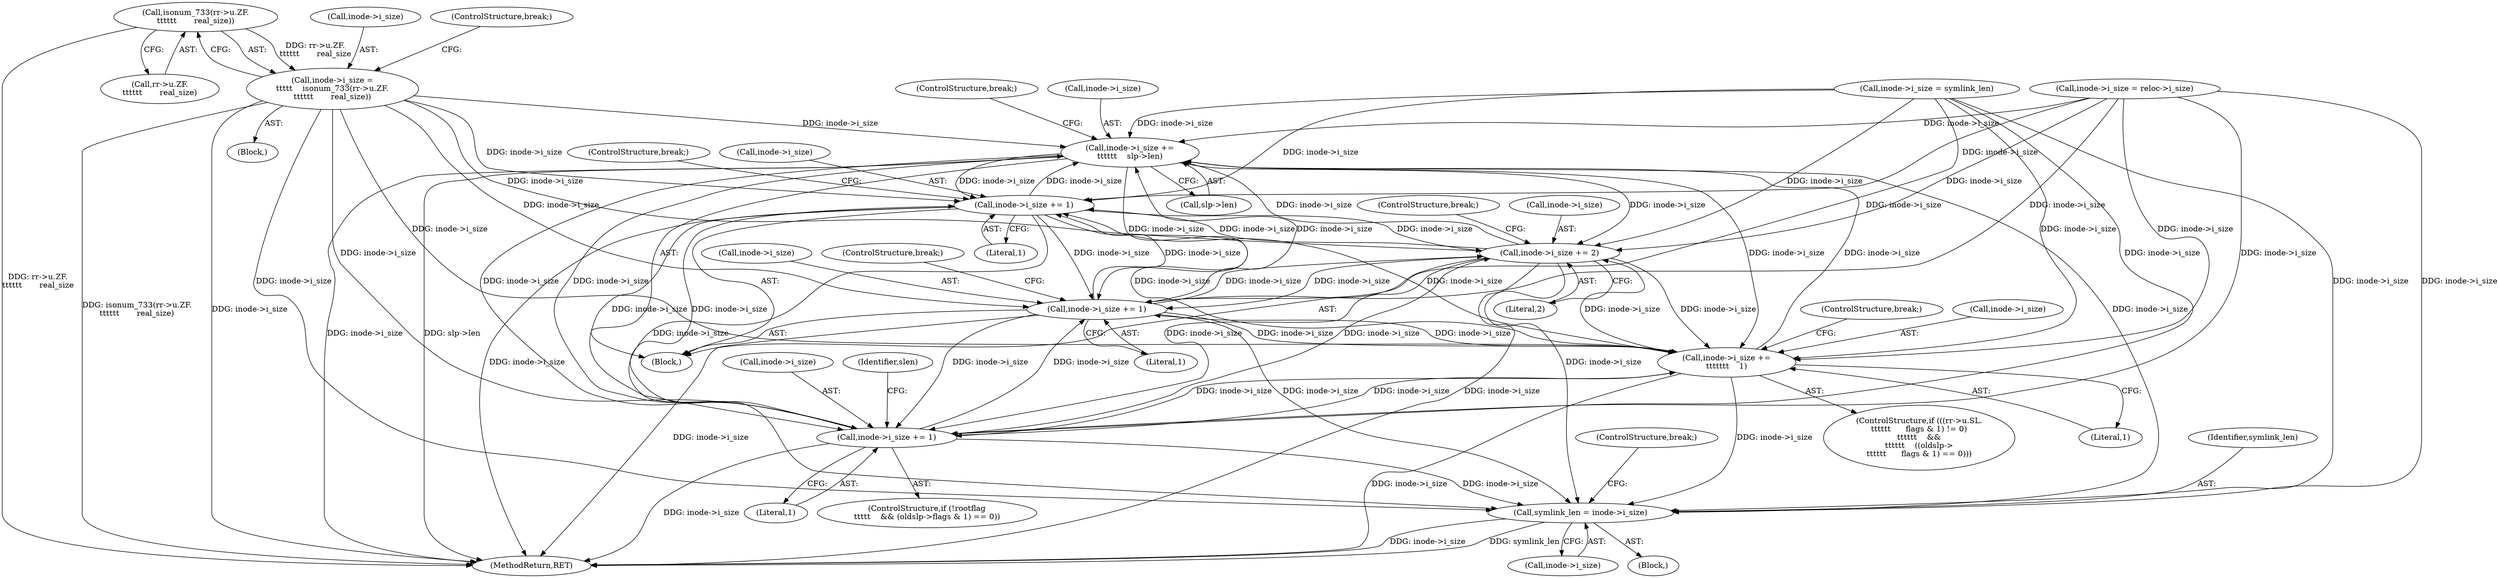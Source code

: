 digraph "0_linux_410dd3cf4c9b36f27ed4542ee18b1af5e68645a4_2@pointer" {
"1000939" [label="(Call,isonum_733(rr->u.ZF.\n\t\t\t\t\t\t       real_size))"];
"1000935" [label="(Call,inode->i_size =\n\t\t\t\t\t    isonum_733(rr->u.ZF.\n\t\t\t\t\t\t       real_size))"];
"1000629" [label="(Call,inode->i_size +=\n\t\t\t\t\t\t    slp->len)"];
"1000638" [label="(Call,inode->i_size += 1)"];
"1000645" [label="(Call,inode->i_size += 2)"];
"1000655" [label="(Call,inode->i_size += 1)"];
"1000712" [label="(Call,inode->i_size +=\n\t\t\t\t\t\t\t    1)"];
"1000729" [label="(Call,inode->i_size += 1)"];
"1000734" [label="(Call,symlink_len = inode->i_size)"];
"1000656" [label="(Call,inode->i_size)"];
"1000642" [label="(Literal,1)"];
"1000730" [label="(Call,inode->i_size)"];
"1000638" [label="(Call,inode->i_size += 1)"];
"1000636" [label="(ControlStructure,break;)"];
"1000736" [label="(Call,inode->i_size)"];
"1000739" [label="(ControlStructure,break;)"];
"1000639" [label="(Call,inode->i_size)"];
"1000627" [label="(Block,)"];
"1000936" [label="(Call,inode->i_size)"];
"1000650" [label="(ControlStructure,break;)"];
"1000729" [label="(Call,inode->i_size += 1)"];
"1000649" [label="(Literal,2)"];
"1000935" [label="(Call,inode->i_size =\n\t\t\t\t\t    isonum_733(rr->u.ZF.\n\t\t\t\t\t\t       real_size))"];
"1000629" [label="(Call,inode->i_size +=\n\t\t\t\t\t\t    slp->len)"];
"1000718" [label="(ControlStructure,if (!rootflag\n\t\t\t\t\t    && (oldslp->flags & 1) == 0))"];
"1000982" [label="(MethodReturn,RET)"];
"1000717" [label="(ControlStructure,break;)"];
"1000633" [label="(Call,slp->len)"];
"1000655" [label="(Call,inode->i_size += 1)"];
"1000646" [label="(Call,inode->i_size)"];
"1000939" [label="(Call,isonum_733(rr->u.ZF.\n\t\t\t\t\t\t       real_size))"];
"1000940" [label="(Call,rr->u.ZF.\n\t\t\t\t\t\t       real_size)"];
"1000643" [label="(ControlStructure,break;)"];
"1000712" [label="(Call,inode->i_size +=\n\t\t\t\t\t\t\t    1)"];
"1000807" [label="(Call,inode->i_size = reloc->i_size)"];
"1000615" [label="(Identifier,slen)"];
"1000659" [label="(Literal,1)"];
"1000608" [label="(Call,inode->i_size = symlink_len)"];
"1000734" [label="(Call,symlink_len = inode->i_size)"];
"1000230" [label="(Block,)"];
"1000892" [label="(Block,)"];
"1000735" [label="(Identifier,symlink_len)"];
"1000660" [label="(ControlStructure,break;)"];
"1000692" [label="(ControlStructure,if (((rr->u.SL.\n\t\t\t\t\t\t      flags & 1) != 0)\n\t\t\t\t\t\t    &&\n\t\t\t\t\t\t    ((oldslp->\n\t\t\t\t\t\t      flags & 1) == 0)))"];
"1000645" [label="(Call,inode->i_size += 2)"];
"1000949" [label="(ControlStructure,break;)"];
"1000630" [label="(Call,inode->i_size)"];
"1000713" [label="(Call,inode->i_size)"];
"1000716" [label="(Literal,1)"];
"1000733" [label="(Literal,1)"];
"1000939" -> "1000935"  [label="AST: "];
"1000939" -> "1000940"  [label="CFG: "];
"1000940" -> "1000939"  [label="AST: "];
"1000935" -> "1000939"  [label="CFG: "];
"1000939" -> "1000982"  [label="DDG: rr->u.ZF.\n\t\t\t\t\t\t       real_size"];
"1000939" -> "1000935"  [label="DDG: rr->u.ZF.\n\t\t\t\t\t\t       real_size"];
"1000935" -> "1000892"  [label="AST: "];
"1000936" -> "1000935"  [label="AST: "];
"1000949" -> "1000935"  [label="CFG: "];
"1000935" -> "1000982"  [label="DDG: isonum_733(rr->u.ZF.\n\t\t\t\t\t\t       real_size)"];
"1000935" -> "1000982"  [label="DDG: inode->i_size"];
"1000935" -> "1000629"  [label="DDG: inode->i_size"];
"1000935" -> "1000638"  [label="DDG: inode->i_size"];
"1000935" -> "1000645"  [label="DDG: inode->i_size"];
"1000935" -> "1000655"  [label="DDG: inode->i_size"];
"1000935" -> "1000712"  [label="DDG: inode->i_size"];
"1000935" -> "1000729"  [label="DDG: inode->i_size"];
"1000935" -> "1000734"  [label="DDG: inode->i_size"];
"1000629" -> "1000627"  [label="AST: "];
"1000629" -> "1000633"  [label="CFG: "];
"1000630" -> "1000629"  [label="AST: "];
"1000633" -> "1000629"  [label="AST: "];
"1000636" -> "1000629"  [label="CFG: "];
"1000629" -> "1000982"  [label="DDG: inode->i_size"];
"1000629" -> "1000982"  [label="DDG: slp->len"];
"1000712" -> "1000629"  [label="DDG: inode->i_size"];
"1000729" -> "1000629"  [label="DDG: inode->i_size"];
"1000655" -> "1000629"  [label="DDG: inode->i_size"];
"1000645" -> "1000629"  [label="DDG: inode->i_size"];
"1000807" -> "1000629"  [label="DDG: inode->i_size"];
"1000638" -> "1000629"  [label="DDG: inode->i_size"];
"1000608" -> "1000629"  [label="DDG: inode->i_size"];
"1000629" -> "1000638"  [label="DDG: inode->i_size"];
"1000629" -> "1000645"  [label="DDG: inode->i_size"];
"1000629" -> "1000655"  [label="DDG: inode->i_size"];
"1000629" -> "1000712"  [label="DDG: inode->i_size"];
"1000629" -> "1000729"  [label="DDG: inode->i_size"];
"1000629" -> "1000734"  [label="DDG: inode->i_size"];
"1000638" -> "1000627"  [label="AST: "];
"1000638" -> "1000642"  [label="CFG: "];
"1000639" -> "1000638"  [label="AST: "];
"1000642" -> "1000638"  [label="AST: "];
"1000643" -> "1000638"  [label="CFG: "];
"1000638" -> "1000982"  [label="DDG: inode->i_size"];
"1000712" -> "1000638"  [label="DDG: inode->i_size"];
"1000729" -> "1000638"  [label="DDG: inode->i_size"];
"1000655" -> "1000638"  [label="DDG: inode->i_size"];
"1000645" -> "1000638"  [label="DDG: inode->i_size"];
"1000807" -> "1000638"  [label="DDG: inode->i_size"];
"1000608" -> "1000638"  [label="DDG: inode->i_size"];
"1000638" -> "1000645"  [label="DDG: inode->i_size"];
"1000638" -> "1000655"  [label="DDG: inode->i_size"];
"1000638" -> "1000712"  [label="DDG: inode->i_size"];
"1000638" -> "1000729"  [label="DDG: inode->i_size"];
"1000638" -> "1000734"  [label="DDG: inode->i_size"];
"1000645" -> "1000627"  [label="AST: "];
"1000645" -> "1000649"  [label="CFG: "];
"1000646" -> "1000645"  [label="AST: "];
"1000649" -> "1000645"  [label="AST: "];
"1000650" -> "1000645"  [label="CFG: "];
"1000645" -> "1000982"  [label="DDG: inode->i_size"];
"1000712" -> "1000645"  [label="DDG: inode->i_size"];
"1000729" -> "1000645"  [label="DDG: inode->i_size"];
"1000655" -> "1000645"  [label="DDG: inode->i_size"];
"1000807" -> "1000645"  [label="DDG: inode->i_size"];
"1000608" -> "1000645"  [label="DDG: inode->i_size"];
"1000645" -> "1000655"  [label="DDG: inode->i_size"];
"1000645" -> "1000712"  [label="DDG: inode->i_size"];
"1000645" -> "1000729"  [label="DDG: inode->i_size"];
"1000645" -> "1000734"  [label="DDG: inode->i_size"];
"1000655" -> "1000627"  [label="AST: "];
"1000655" -> "1000659"  [label="CFG: "];
"1000656" -> "1000655"  [label="AST: "];
"1000659" -> "1000655"  [label="AST: "];
"1000660" -> "1000655"  [label="CFG: "];
"1000655" -> "1000982"  [label="DDG: inode->i_size"];
"1000712" -> "1000655"  [label="DDG: inode->i_size"];
"1000729" -> "1000655"  [label="DDG: inode->i_size"];
"1000807" -> "1000655"  [label="DDG: inode->i_size"];
"1000608" -> "1000655"  [label="DDG: inode->i_size"];
"1000655" -> "1000712"  [label="DDG: inode->i_size"];
"1000655" -> "1000729"  [label="DDG: inode->i_size"];
"1000655" -> "1000734"  [label="DDG: inode->i_size"];
"1000712" -> "1000692"  [label="AST: "];
"1000712" -> "1000716"  [label="CFG: "];
"1000713" -> "1000712"  [label="AST: "];
"1000716" -> "1000712"  [label="AST: "];
"1000717" -> "1000712"  [label="CFG: "];
"1000712" -> "1000982"  [label="DDG: inode->i_size"];
"1000729" -> "1000712"  [label="DDG: inode->i_size"];
"1000807" -> "1000712"  [label="DDG: inode->i_size"];
"1000608" -> "1000712"  [label="DDG: inode->i_size"];
"1000712" -> "1000729"  [label="DDG: inode->i_size"];
"1000712" -> "1000734"  [label="DDG: inode->i_size"];
"1000729" -> "1000718"  [label="AST: "];
"1000729" -> "1000733"  [label="CFG: "];
"1000730" -> "1000729"  [label="AST: "];
"1000733" -> "1000729"  [label="AST: "];
"1000615" -> "1000729"  [label="CFG: "];
"1000729" -> "1000982"  [label="DDG: inode->i_size"];
"1000807" -> "1000729"  [label="DDG: inode->i_size"];
"1000608" -> "1000729"  [label="DDG: inode->i_size"];
"1000729" -> "1000734"  [label="DDG: inode->i_size"];
"1000734" -> "1000230"  [label="AST: "];
"1000734" -> "1000736"  [label="CFG: "];
"1000735" -> "1000734"  [label="AST: "];
"1000736" -> "1000734"  [label="AST: "];
"1000739" -> "1000734"  [label="CFG: "];
"1000734" -> "1000982"  [label="DDG: symlink_len"];
"1000734" -> "1000982"  [label="DDG: inode->i_size"];
"1000807" -> "1000734"  [label="DDG: inode->i_size"];
"1000608" -> "1000734"  [label="DDG: inode->i_size"];
}
